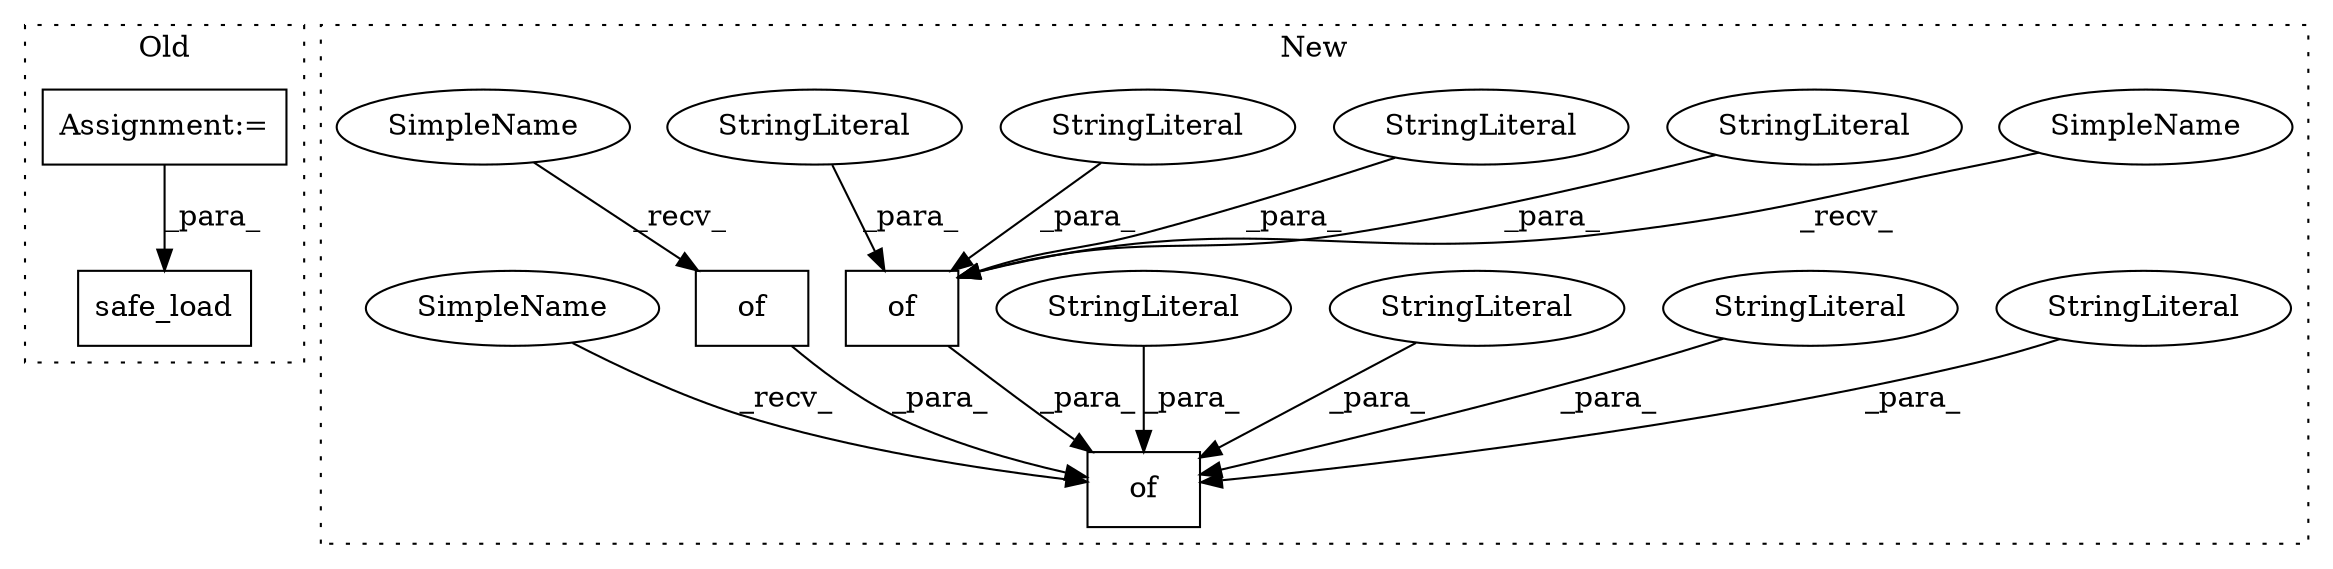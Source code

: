 digraph G {
subgraph cluster0 {
1 [label="safe_load" a="32" s="323,341" l="10,1" shape="box"];
4 [label="Assignment:=" a="7" s="302" l="1" shape="box"];
label = "Old";
style="dotted";
}
subgraph cluster1 {
2 [label="of" a="32" s="375,475" l="3,1" shape="box"];
3 [label="StringLiteral" a="45" s="378" l="7" shape="ellipse"];
5 [label="of" a="32" s="300,340" l="3,1" shape="box"];
6 [label="StringLiteral" a="45" s="457" l="18" shape="ellipse"];
7 [label="StringLiteral" a="45" s="401" l="23" shape="ellipse"];
8 [label="StringLiteral" a="45" s="448" l="8" shape="ellipse"];
9 [label="of" a="32" s="218,647" l="3,1" shape="box"];
10 [label="StringLiteral" a="45" s="580" l="6" shape="ellipse"];
11 [label="StringLiteral" a="45" s="233" l="26" shape="ellipse"];
12 [label="StringLiteral" a="45" s="343" l="10" shape="ellipse"];
13 [label="StringLiteral" a="45" s="221" l="9" shape="ellipse"];
14 [label="SimpleName" a="42" s="296" l="3" shape="ellipse"];
15 [label="SimpleName" a="42" s="371" l="3" shape="ellipse"];
16 [label="SimpleName" a="42" s="214" l="3" shape="ellipse"];
label = "New";
style="dotted";
}
2 -> 9 [label="_para_"];
3 -> 2 [label="_para_"];
4 -> 1 [label="_para_"];
5 -> 9 [label="_para_"];
6 -> 2 [label="_para_"];
7 -> 2 [label="_para_"];
8 -> 2 [label="_para_"];
10 -> 9 [label="_para_"];
11 -> 9 [label="_para_"];
12 -> 9 [label="_para_"];
13 -> 9 [label="_para_"];
14 -> 5 [label="_recv_"];
15 -> 2 [label="_recv_"];
16 -> 9 [label="_recv_"];
}